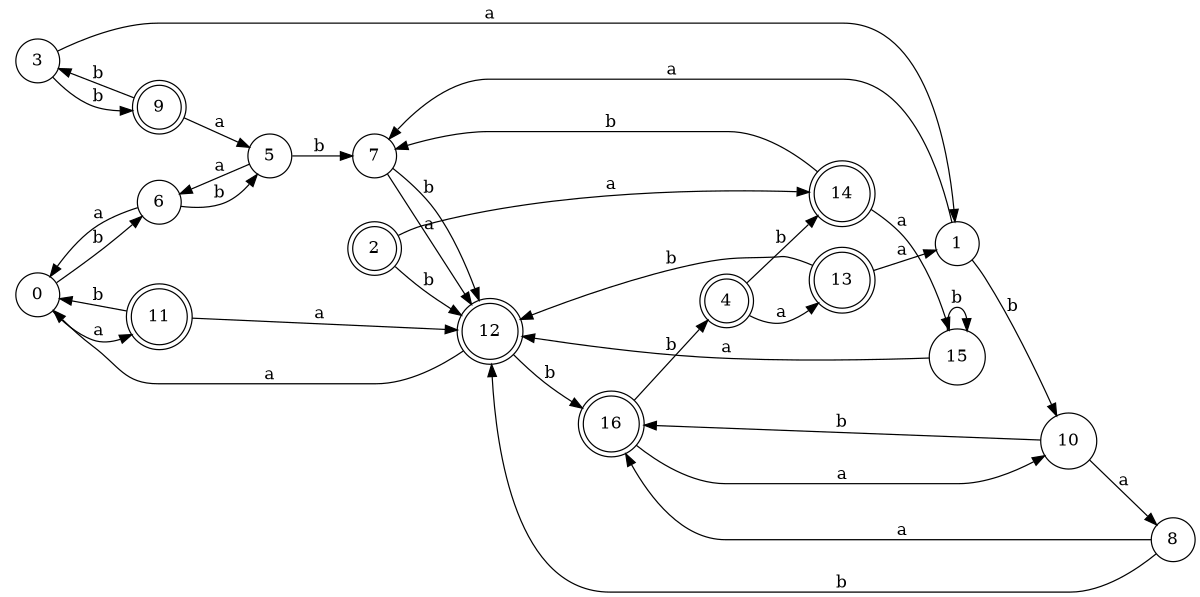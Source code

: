 digraph n14_5 {
__start0 [label="" shape="none"];

rankdir=LR;
size="8,5";

s0 [style="filled", color="black", fillcolor="white" shape="circle", label="0"];
s1 [style="filled", color="black", fillcolor="white" shape="circle", label="1"];
s2 [style="rounded,filled", color="black", fillcolor="white" shape="doublecircle", label="2"];
s3 [style="filled", color="black", fillcolor="white" shape="circle", label="3"];
s4 [style="rounded,filled", color="black", fillcolor="white" shape="doublecircle", label="4"];
s5 [style="filled", color="black", fillcolor="white" shape="circle", label="5"];
s6 [style="filled", color="black", fillcolor="white" shape="circle", label="6"];
s7 [style="filled", color="black", fillcolor="white" shape="circle", label="7"];
s8 [style="filled", color="black", fillcolor="white" shape="circle", label="8"];
s9 [style="rounded,filled", color="black", fillcolor="white" shape="doublecircle", label="9"];
s10 [style="filled", color="black", fillcolor="white" shape="circle", label="10"];
s11 [style="rounded,filled", color="black", fillcolor="white" shape="doublecircle", label="11"];
s12 [style="rounded,filled", color="black", fillcolor="white" shape="doublecircle", label="12"];
s13 [style="rounded,filled", color="black", fillcolor="white" shape="doublecircle", label="13"];
s14 [style="rounded,filled", color="black", fillcolor="white" shape="doublecircle", label="14"];
s15 [style="filled", color="black", fillcolor="white" shape="circle", label="15"];
s16 [style="rounded,filled", color="black", fillcolor="white" shape="doublecircle", label="16"];
s0 -> s11 [label="a"];
s0 -> s6 [label="b"];
s1 -> s7 [label="a"];
s1 -> s10 [label="b"];
s2 -> s14 [label="a"];
s2 -> s12 [label="b"];
s3 -> s1 [label="a"];
s3 -> s9 [label="b"];
s4 -> s13 [label="a"];
s4 -> s14 [label="b"];
s5 -> s6 [label="a"];
s5 -> s7 [label="b"];
s6 -> s0 [label="a"];
s6 -> s5 [label="b"];
s7 -> s12 [label="a"];
s7 -> s12 [label="b"];
s8 -> s16 [label="a"];
s8 -> s12 [label="b"];
s9 -> s5 [label="a"];
s9 -> s3 [label="b"];
s10 -> s8 [label="a"];
s10 -> s16 [label="b"];
s11 -> s12 [label="a"];
s11 -> s0 [label="b"];
s12 -> s0 [label="a"];
s12 -> s16 [label="b"];
s13 -> s1 [label="a"];
s13 -> s12 [label="b"];
s14 -> s15 [label="a"];
s14 -> s7 [label="b"];
s15 -> s12 [label="a"];
s15 -> s15 [label="b"];
s16 -> s10 [label="a"];
s16 -> s4 [label="b"];

}